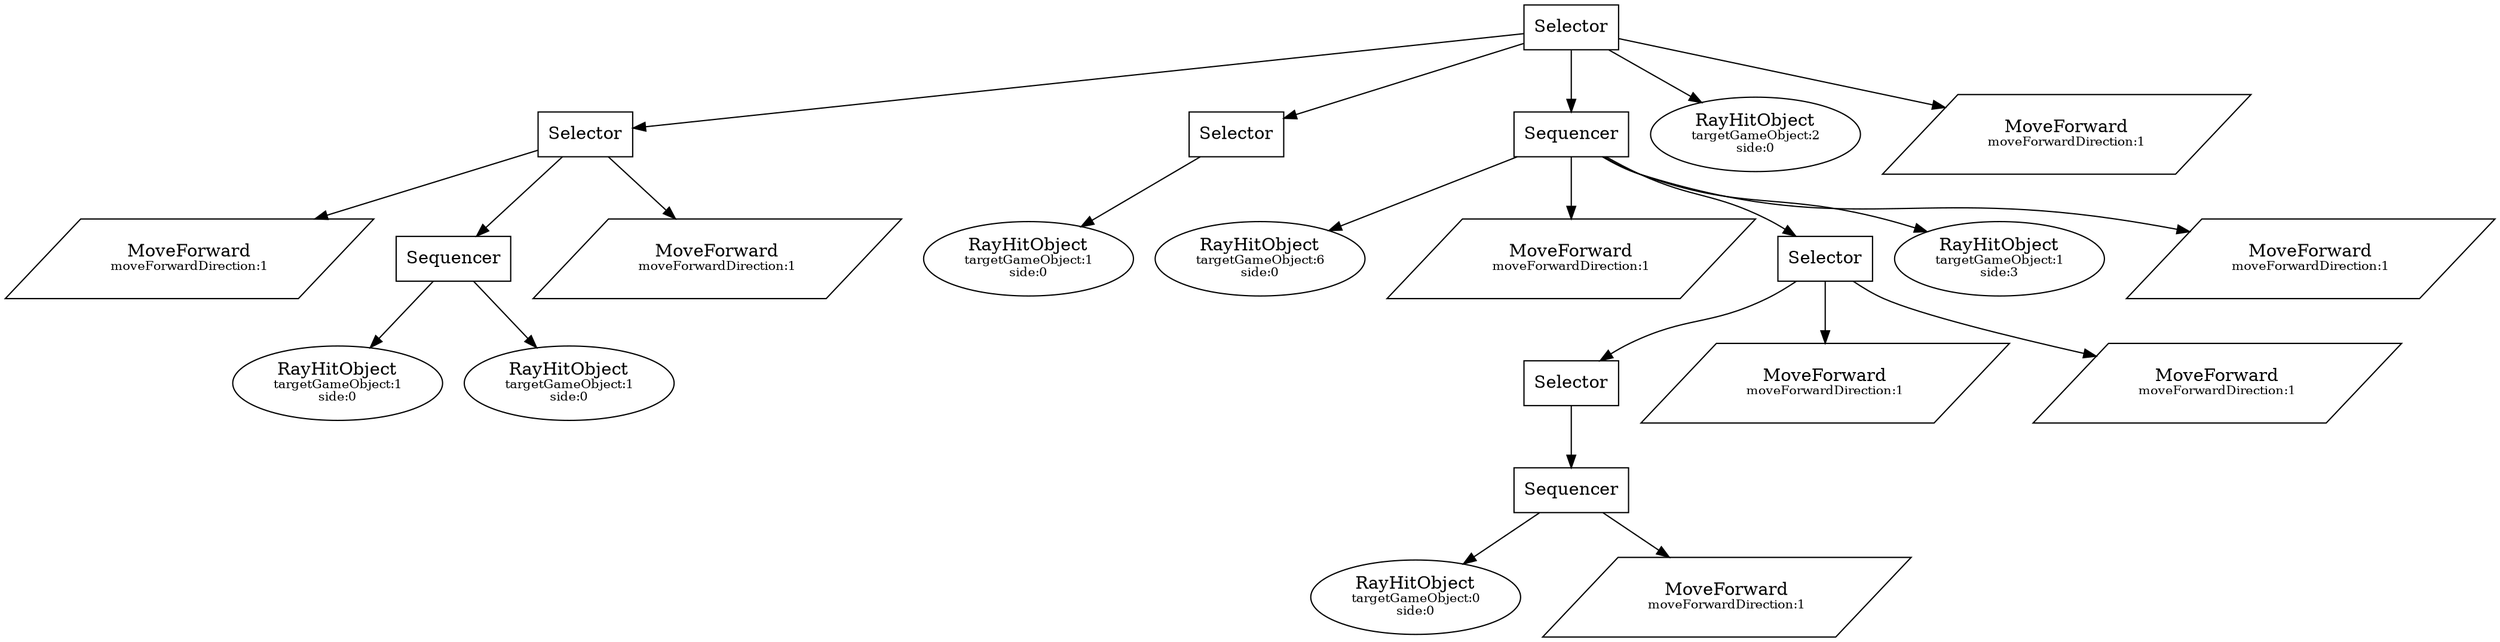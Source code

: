 digraph G {324959 [label="Selector", shape=polygon]
324960 [label="Selector", shape=polygon]
324961[label=<MoveForward<BR /><FONT POINT-SIZE="10">moveForwardDirection:1<BR /></FONT>>, shape=parallelogram]
324962 [label="Sequencer", shape=polygon]
324963[label=<RayHitObject<BR /><FONT POINT-SIZE="10">targetGameObject:1<BR />side:0<BR /></FONT>>, shape=ellipse]
324964[label=<RayHitObject<BR /><FONT POINT-SIZE="10">targetGameObject:1<BR />side:0<BR /></FONT>>, shape=ellipse]
324965[label=<MoveForward<BR /><FONT POINT-SIZE="10">moveForwardDirection:1<BR /></FONT>>, shape=parallelogram]
324966 [label="Selector", shape=polygon]
324967[label=<RayHitObject<BR /><FONT POINT-SIZE="10">targetGameObject:1<BR />side:0<BR /></FONT>>, shape=ellipse]
324968 [label="Sequencer", shape=polygon]
324969[label=<RayHitObject<BR /><FONT POINT-SIZE="10">targetGameObject:6<BR />side:0<BR /></FONT>>, shape=ellipse]
324970[label=<MoveForward<BR /><FONT POINT-SIZE="10">moveForwardDirection:1<BR /></FONT>>, shape=parallelogram]
324971 [label="Selector", shape=polygon]
324972 [label="Selector", shape=polygon]
324973 [label="Sequencer", shape=polygon]
324974[label=<RayHitObject<BR /><FONT POINT-SIZE="10">targetGameObject:0<BR />side:0<BR /></FONT>>, shape=ellipse]
324975[label=<MoveForward<BR /><FONT POINT-SIZE="10">moveForwardDirection:1<BR /></FONT>>, shape=parallelogram]
325016[label=<MoveForward<BR /><FONT POINT-SIZE="10">moveForwardDirection:1<BR /></FONT>>, shape=parallelogram]
324977[label=<MoveForward<BR /><FONT POINT-SIZE="10">moveForwardDirection:1<BR /></FONT>>, shape=parallelogram]
324978[label=<RayHitObject<BR /><FONT POINT-SIZE="10">targetGameObject:1<BR />side:3<BR /></FONT>>, shape=ellipse]
324979[label=<MoveForward<BR /><FONT POINT-SIZE="10">moveForwardDirection:1<BR /></FONT>>, shape=parallelogram]
324980[label=<RayHitObject<BR /><FONT POINT-SIZE="10">targetGameObject:2<BR />side:0<BR /></FONT>>, shape=ellipse]
324981[label=<MoveForward<BR /><FONT POINT-SIZE="10">moveForwardDirection:1<BR /></FONT>>, shape=parallelogram]
324959 -> 324960
324960 -> 324961
324960 -> 324962
324962 -> 324963
324962 -> 324964
324960 -> 324965
324959 -> 324966
324966 -> 324967
324959 -> 324968
324968 -> 324969
324968 -> 324970
324968 -> 324971
324971 -> 324972
324972 -> 324973
324973 -> 324974
324973 -> 324975
324971 -> 325016
324971 -> 324977
324968 -> 324978
324968 -> 324979
324959 -> 324980
324959 -> 324981

}
